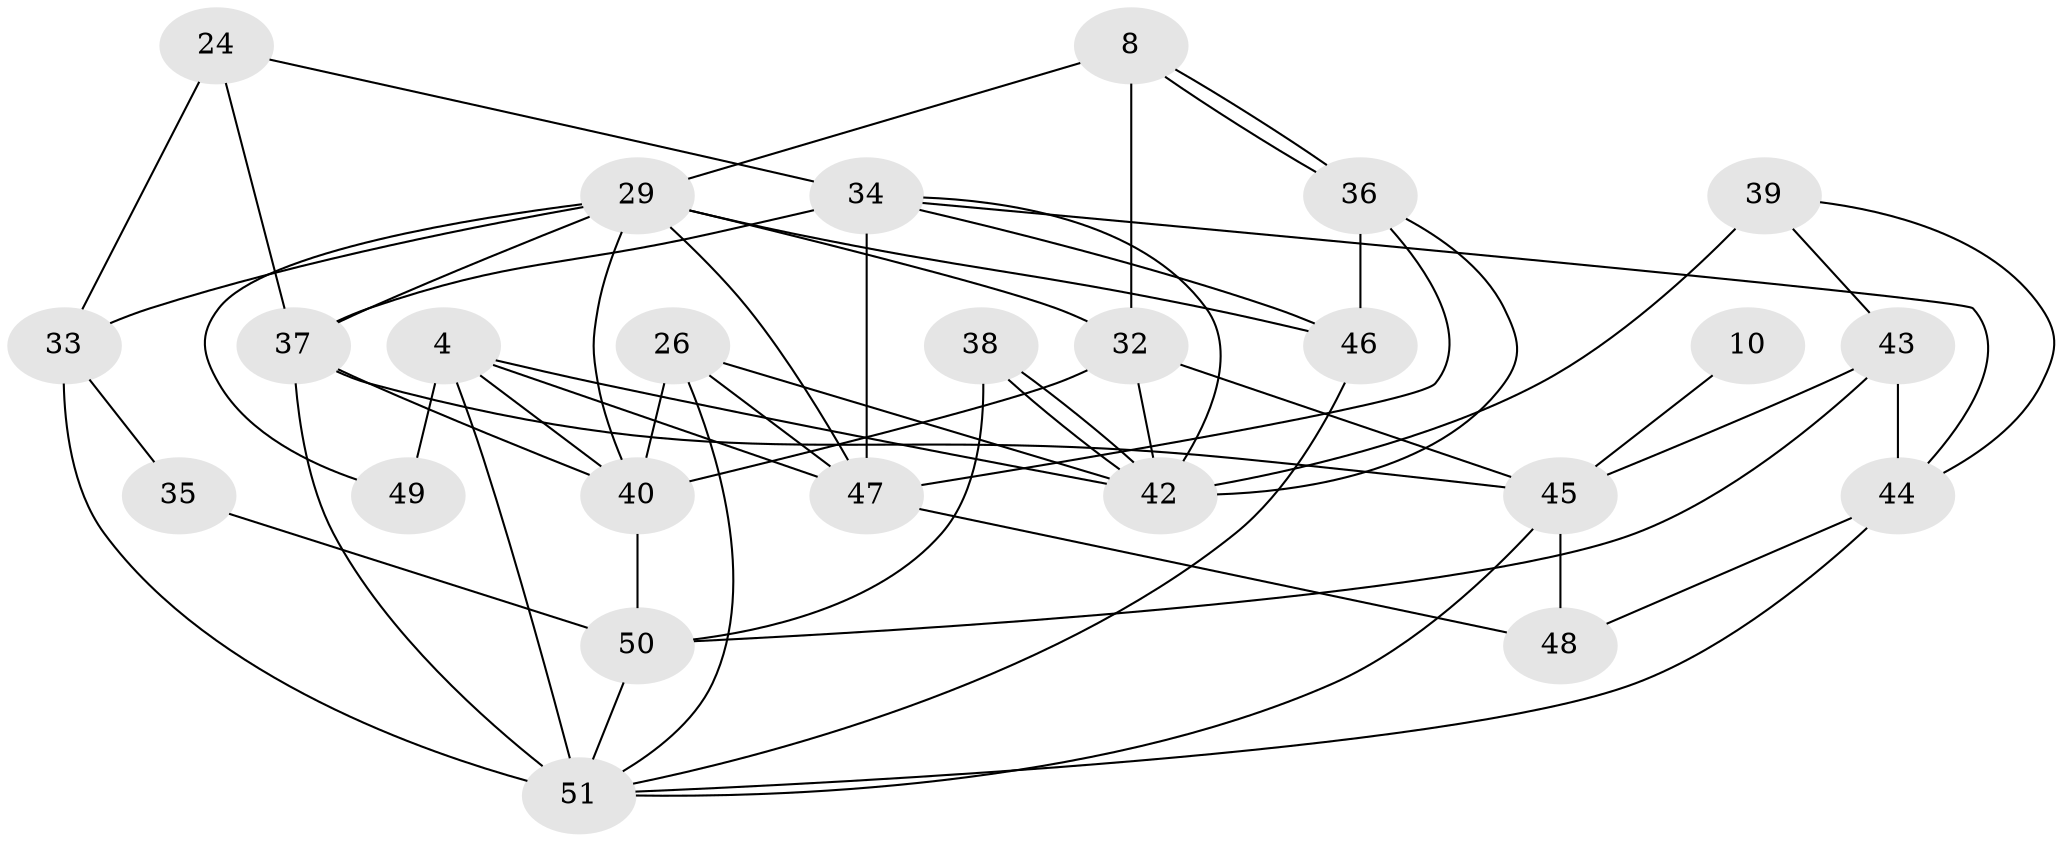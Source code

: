 // original degree distribution, {5: 0.19607843137254902, 4: 0.23529411764705882, 2: 0.11764705882352941, 6: 0.09803921568627451, 3: 0.3137254901960784, 9: 0.0196078431372549, 7: 0.0196078431372549}
// Generated by graph-tools (version 1.1) at 2025/50/03/09/25 04:50:30]
// undirected, 25 vertices, 58 edges
graph export_dot {
graph [start="1"]
  node [color=gray90,style=filled];
  4;
  8 [super="+3"];
  10;
  24 [super="+17"];
  26 [super="+6"];
  29 [super="+20+9"];
  32;
  33 [super="+31"];
  34 [super="+18+28"];
  35;
  36 [super="+25"];
  37 [super="+1+19+11"];
  38;
  39 [super="+30"];
  40 [super="+23"];
  42 [super="+15"];
  43;
  44 [super="+41"];
  45 [super="+21"];
  46;
  47 [super="+2"];
  48;
  49;
  50 [super="+27"];
  51 [super="+7+22"];
  4 -- 47;
  4 -- 40 [weight=2];
  4 -- 42;
  4 -- 49;
  4 -- 51;
  8 -- 36;
  8 -- 36;
  8 -- 32 [weight=2];
  8 -- 29;
  10 -- 45 [weight=2];
  24 -- 33 [weight=2];
  24 -- 37;
  24 -- 34;
  26 -- 42;
  26 -- 47;
  26 -- 40;
  26 -- 51;
  29 -- 32;
  29 -- 37 [weight=2];
  29 -- 33 [weight=2];
  29 -- 49;
  29 -- 46;
  29 -- 47 [weight=3];
  29 -- 40;
  32 -- 42;
  32 -- 40;
  32 -- 45;
  33 -- 35;
  33 -- 51 [weight=2];
  34 -- 37 [weight=3];
  34 -- 46;
  34 -- 47 [weight=2];
  34 -- 42 [weight=2];
  34 -- 44;
  35 -- 50;
  36 -- 47;
  36 -- 42;
  36 -- 46;
  37 -- 40;
  37 -- 45 [weight=2];
  37 -- 51 [weight=2];
  38 -- 42;
  38 -- 42;
  38 -- 50;
  39 -- 42 [weight=2];
  39 -- 43;
  39 -- 44;
  40 -- 50 [weight=2];
  43 -- 45 [weight=2];
  43 -- 44;
  43 -- 50;
  44 -- 48;
  44 -- 51;
  45 -- 48;
  45 -- 51;
  46 -- 51;
  47 -- 48;
  50 -- 51;
}
